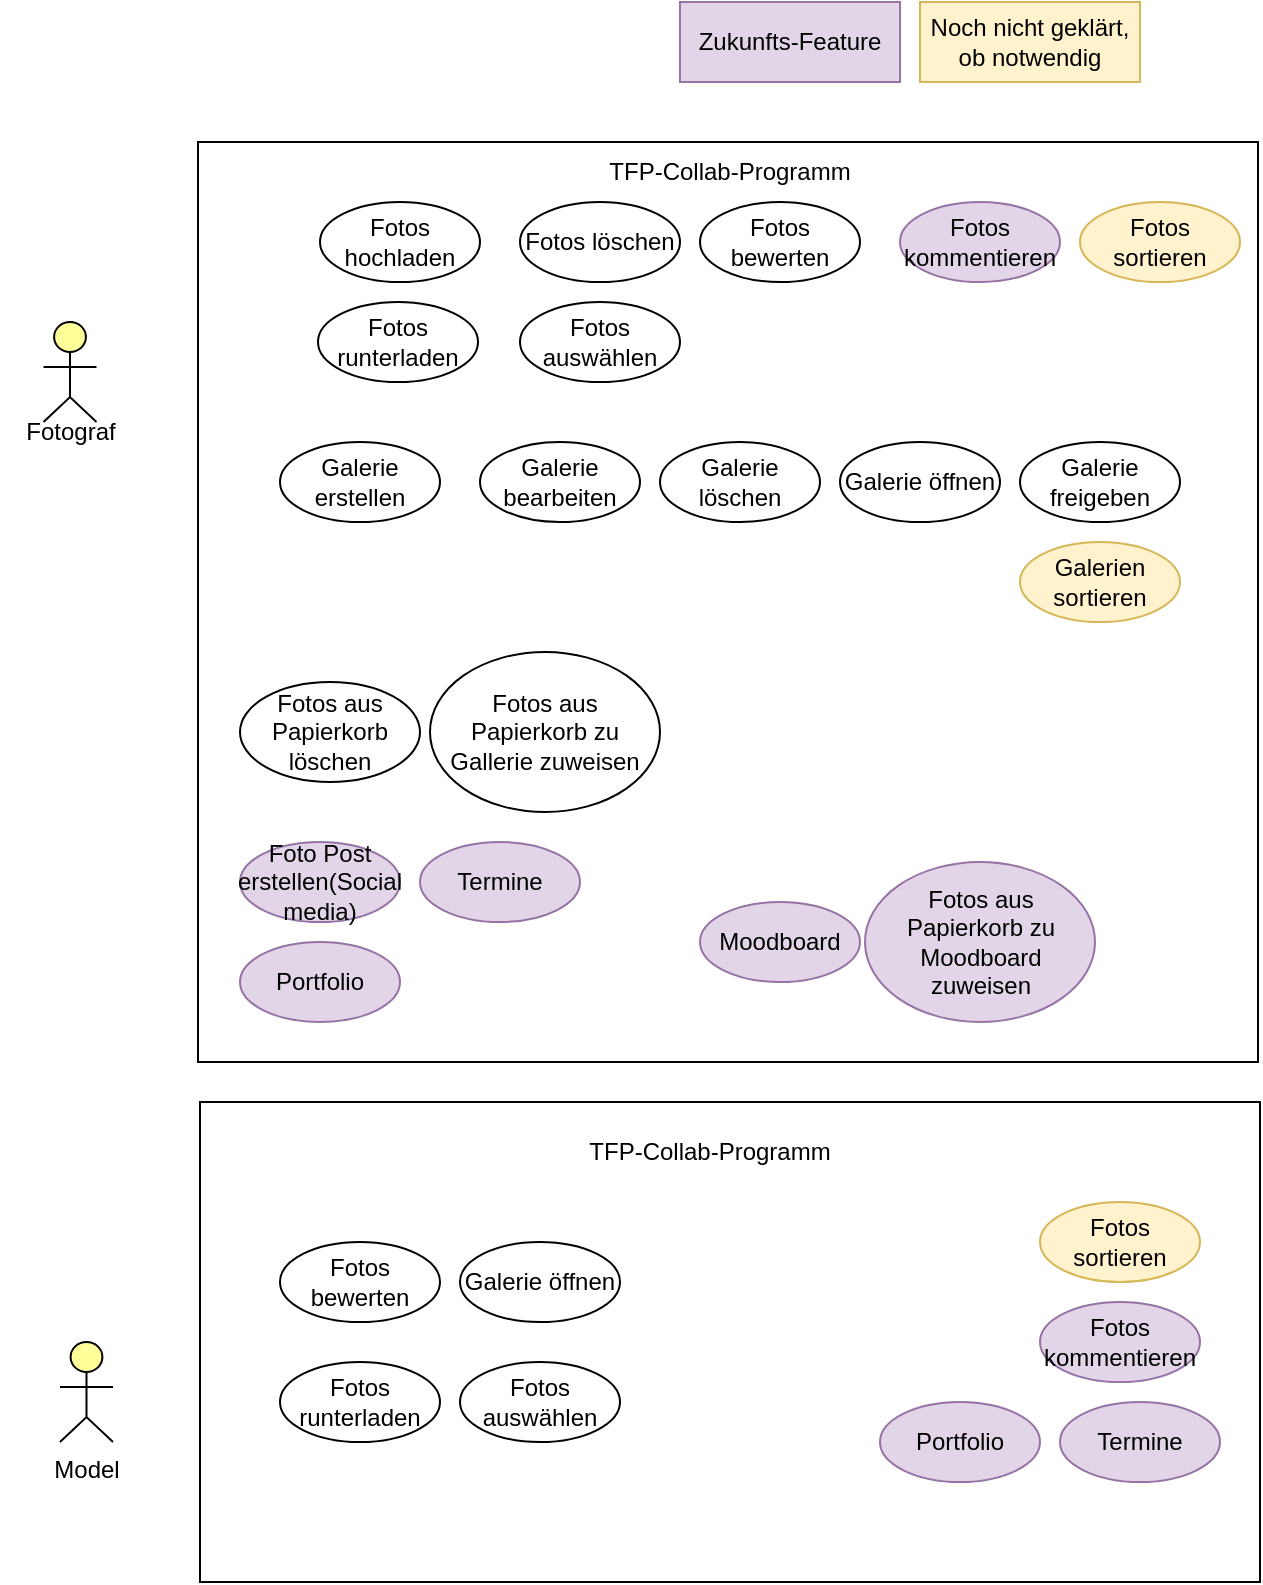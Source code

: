 <mxfile version="26.1.3">
  <diagram name="Seite-1" id="fXeEnxFSeBbVZJitEgTp">
    <mxGraphModel dx="1456" dy="871" grid="1" gridSize="10" guides="1" tooltips="1" connect="1" arrows="1" fold="1" page="1" pageScale="1" pageWidth="827" pageHeight="1169" math="0" shadow="0">
      <root>
        <mxCell id="0" />
        <mxCell id="1" parent="0" />
        <mxCell id="M2bbNXAT3qn4xKFGE8Yk-1" value="" style="whiteSpace=wrap;html=1;" vertex="1" parent="1">
          <mxGeometry x="149" y="90" width="530" height="460" as="geometry" />
        </mxCell>
        <mxCell id="M2bbNXAT3qn4xKFGE8Yk-3" value="Fotos hochladen" style="ellipse;whiteSpace=wrap;html=1;" vertex="1" parent="1">
          <mxGeometry x="210" y="120" width="80" height="40" as="geometry" />
        </mxCell>
        <mxCell id="M2bbNXAT3qn4xKFGE8Yk-9" value="" style="group" vertex="1" connectable="0" parent="1">
          <mxGeometry x="50" y="180" width="70" height="70" as="geometry" />
        </mxCell>
        <mxCell id="M2bbNXAT3qn4xKFGE8Yk-7" value="" style="html=1;outlineConnect=0;whiteSpace=wrap;fillColor=#ffff99;verticalLabelPosition=bottom;verticalAlign=top;align=center;shape=mxgraph.archimate3.actor;" vertex="1" parent="M2bbNXAT3qn4xKFGE8Yk-9">
          <mxGeometry x="21.75" width="26.5" height="50" as="geometry" />
        </mxCell>
        <mxCell id="M2bbNXAT3qn4xKFGE8Yk-8" value="&lt;div&gt;Fotograf&lt;/div&gt;" style="text;html=1;align=center;verticalAlign=middle;resizable=0;points=[];autosize=1;strokeColor=none;fillColor=none;" vertex="1" parent="M2bbNXAT3qn4xKFGE8Yk-9">
          <mxGeometry y="40" width="70" height="30" as="geometry" />
        </mxCell>
        <mxCell id="M2bbNXAT3qn4xKFGE8Yk-10" value="&lt;div&gt;TFP-Collab-Programm&lt;/div&gt;" style="text;html=1;align=center;verticalAlign=middle;whiteSpace=wrap;rounded=0;" vertex="1" parent="1">
          <mxGeometry x="350" y="90" width="130" height="30" as="geometry" />
        </mxCell>
        <mxCell id="M2bbNXAT3qn4xKFGE8Yk-12" value="Fotos löschen" style="ellipse;whiteSpace=wrap;html=1;" vertex="1" parent="1">
          <mxGeometry x="310" y="120" width="80" height="40" as="geometry" />
        </mxCell>
        <mxCell id="M2bbNXAT3qn4xKFGE8Yk-13" value="Galerie erstellen" style="ellipse;whiteSpace=wrap;html=1;" vertex="1" parent="1">
          <mxGeometry x="190" y="240" width="80" height="40" as="geometry" />
        </mxCell>
        <mxCell id="M2bbNXAT3qn4xKFGE8Yk-14" value="Galerie bearbeiten" style="ellipse;whiteSpace=wrap;html=1;" vertex="1" parent="1">
          <mxGeometry x="290" y="240" width="80" height="40" as="geometry" />
        </mxCell>
        <mxCell id="M2bbNXAT3qn4xKFGE8Yk-15" value="Galerie löschen" style="ellipse;whiteSpace=wrap;html=1;" vertex="1" parent="1">
          <mxGeometry x="380" y="240" width="80" height="40" as="geometry" />
        </mxCell>
        <mxCell id="M2bbNXAT3qn4xKFGE8Yk-16" value="Fotos sortieren" style="ellipse;whiteSpace=wrap;html=1;labelBackgroundColor=none;fillColor=#fff2cc;strokeColor=#d6b656;" vertex="1" parent="1">
          <mxGeometry x="590" y="120" width="80" height="40" as="geometry" />
        </mxCell>
        <mxCell id="M2bbNXAT3qn4xKFGE8Yk-17" value="Noch nicht geklärt, ob notwendig" style="text;html=1;align=center;verticalAlign=middle;whiteSpace=wrap;rounded=0;fillColor=#fff2cc;strokeColor=#d6b656;" vertex="1" parent="1">
          <mxGeometry x="510" y="20" width="110" height="40" as="geometry" />
        </mxCell>
        <mxCell id="M2bbNXAT3qn4xKFGE8Yk-18" value="Galerie freigeben" style="ellipse;whiteSpace=wrap;html=1;" vertex="1" parent="1">
          <mxGeometry x="560" y="240" width="80" height="40" as="geometry" />
        </mxCell>
        <mxCell id="M2bbNXAT3qn4xKFGE8Yk-19" value="Galerie öffnen" style="ellipse;whiteSpace=wrap;html=1;" vertex="1" parent="1">
          <mxGeometry x="470" y="240" width="80" height="40" as="geometry" />
        </mxCell>
        <mxCell id="M2bbNXAT3qn4xKFGE8Yk-20" value="Foto Post erstellen(Social media)" style="ellipse;whiteSpace=wrap;html=1;labelBackgroundColor=none;fillColor=#e1d5e7;strokeColor=#9673a6;" vertex="1" parent="1">
          <mxGeometry x="170" y="440" width="80" height="40" as="geometry" />
        </mxCell>
        <mxCell id="M2bbNXAT3qn4xKFGE8Yk-21" value="Zukunfts-Feature" style="text;html=1;align=center;verticalAlign=middle;whiteSpace=wrap;rounded=0;fillColor=#e1d5e7;strokeColor=#9673a6;" vertex="1" parent="1">
          <mxGeometry x="390" y="20" width="110" height="40" as="geometry" />
        </mxCell>
        <mxCell id="M2bbNXAT3qn4xKFGE8Yk-22" value="Galerien sortieren" style="ellipse;whiteSpace=wrap;html=1;labelBackgroundColor=none;fillColor=#fff2cc;strokeColor=#d6b656;" vertex="1" parent="1">
          <mxGeometry x="560" y="290" width="80" height="40" as="geometry" />
        </mxCell>
        <mxCell id="M2bbNXAT3qn4xKFGE8Yk-23" value="Termine" style="ellipse;whiteSpace=wrap;html=1;fillColor=#e1d5e7;strokeColor=#9673a6;" vertex="1" parent="1">
          <mxGeometry x="260" y="440" width="80" height="40" as="geometry" />
        </mxCell>
        <mxCell id="M2bbNXAT3qn4xKFGE8Yk-24" value="Moodboard" style="ellipse;whiteSpace=wrap;html=1;fillColor=#e1d5e7;strokeColor=#9673a6;" vertex="1" parent="1">
          <mxGeometry x="400" y="470" width="80" height="40" as="geometry" />
        </mxCell>
        <mxCell id="M2bbNXAT3qn4xKFGE8Yk-25" value="Portfolio" style="ellipse;whiteSpace=wrap;html=1;fillColor=#e1d5e7;strokeColor=#9673a6;" vertex="1" parent="1">
          <mxGeometry x="170" y="490" width="80" height="40" as="geometry" />
        </mxCell>
        <mxCell id="M2bbNXAT3qn4xKFGE8Yk-26" value="Fotos bewerten" style="ellipse;whiteSpace=wrap;html=1;" vertex="1" parent="1">
          <mxGeometry x="400" y="120" width="80" height="40" as="geometry" />
        </mxCell>
        <mxCell id="M2bbNXAT3qn4xKFGE8Yk-27" value="Model" style="html=1;outlineConnect=0;whiteSpace=wrap;fillColor=#ffff99;verticalLabelPosition=bottom;verticalAlign=top;align=center;shape=mxgraph.archimate3.actor;" vertex="1" parent="1">
          <mxGeometry x="80" y="690" width="26.5" height="50" as="geometry" />
        </mxCell>
        <mxCell id="M2bbNXAT3qn4xKFGE8Yk-30" value="" style="whiteSpace=wrap;html=1;perimeter=rectanglePerimeter;" vertex="1" parent="1">
          <mxGeometry x="150" y="570" width="530" height="240" as="geometry" />
        </mxCell>
        <mxCell id="M2bbNXAT3qn4xKFGE8Yk-28" value="Fotos runterladen" style="ellipse;whiteSpace=wrap;html=1;" vertex="1" parent="1">
          <mxGeometry x="190" y="700" width="80" height="40" as="geometry" />
        </mxCell>
        <mxCell id="M2bbNXAT3qn4xKFGE8Yk-33" value="Galerie öffnen" style="ellipse;whiteSpace=wrap;html=1;" vertex="1" parent="1">
          <mxGeometry x="280" y="640" width="80" height="40" as="geometry" />
        </mxCell>
        <mxCell id="M2bbNXAT3qn4xKFGE8Yk-34" value="Fotos sortieren" style="ellipse;whiteSpace=wrap;html=1;labelBackgroundColor=none;fillColor=#fff2cc;strokeColor=#d6b656;" vertex="1" parent="1">
          <mxGeometry x="570" y="620" width="80" height="40" as="geometry" />
        </mxCell>
        <mxCell id="M2bbNXAT3qn4xKFGE8Yk-35" value="Fotos bewerten" style="ellipse;whiteSpace=wrap;html=1;" vertex="1" parent="1">
          <mxGeometry x="190" y="640" width="80" height="40" as="geometry" />
        </mxCell>
        <mxCell id="M2bbNXAT3qn4xKFGE8Yk-36" value="Fotos runterladen" style="ellipse;whiteSpace=wrap;html=1;" vertex="1" parent="1">
          <mxGeometry x="209" y="170" width="80" height="40" as="geometry" />
        </mxCell>
        <mxCell id="M2bbNXAT3qn4xKFGE8Yk-37" value="&lt;div&gt;TFP-Collab-Programm&lt;/div&gt;" style="text;html=1;align=center;verticalAlign=middle;whiteSpace=wrap;rounded=0;" vertex="1" parent="1">
          <mxGeometry x="340" y="580" width="130" height="30" as="geometry" />
        </mxCell>
        <mxCell id="M2bbNXAT3qn4xKFGE8Yk-38" value="Fotos kommentieren" style="ellipse;whiteSpace=wrap;html=1;fillColor=#e1d5e7;strokeColor=#9673a6;" vertex="1" parent="1">
          <mxGeometry x="500" y="120" width="80" height="40" as="geometry" />
        </mxCell>
        <mxCell id="M2bbNXAT3qn4xKFGE8Yk-39" value="Fotos kommentieren" style="ellipse;whiteSpace=wrap;html=1;fillColor=#e1d5e7;strokeColor=#9673a6;" vertex="1" parent="1">
          <mxGeometry x="570" y="670" width="80" height="40" as="geometry" />
        </mxCell>
        <mxCell id="M2bbNXAT3qn4xKFGE8Yk-40" value="Fotos auswählen" style="ellipse;whiteSpace=wrap;html=1;" vertex="1" parent="1">
          <mxGeometry x="310" y="170" width="80" height="40" as="geometry" />
        </mxCell>
        <mxCell id="M2bbNXAT3qn4xKFGE8Yk-41" value="Fotos auswählen" style="ellipse;whiteSpace=wrap;html=1;" vertex="1" parent="1">
          <mxGeometry x="280" y="700" width="80" height="40" as="geometry" />
        </mxCell>
        <mxCell id="M2bbNXAT3qn4xKFGE8Yk-44" value="Termine" style="ellipse;whiteSpace=wrap;html=1;fillColor=#e1d5e7;strokeColor=#9673a6;" vertex="1" parent="1">
          <mxGeometry x="580" y="720" width="80" height="40" as="geometry" />
        </mxCell>
        <mxCell id="M2bbNXAT3qn4xKFGE8Yk-45" value="Portfolio" style="ellipse;whiteSpace=wrap;html=1;fillColor=#e1d5e7;strokeColor=#9673a6;" vertex="1" parent="1">
          <mxGeometry x="490" y="720" width="80" height="40" as="geometry" />
        </mxCell>
        <mxCell id="M2bbNXAT3qn4xKFGE8Yk-46" value="Fotos aus Papierkorb löschen" style="ellipse;whiteSpace=wrap;html=1;" vertex="1" parent="1">
          <mxGeometry x="170" y="360" width="90" height="50" as="geometry" />
        </mxCell>
        <mxCell id="M2bbNXAT3qn4xKFGE8Yk-47" value="Fotos aus Papierkorb zu Gallerie zuweisen" style="ellipse;whiteSpace=wrap;html=1;" vertex="1" parent="1">
          <mxGeometry x="265" y="345" width="115" height="80" as="geometry" />
        </mxCell>
        <mxCell id="M2bbNXAT3qn4xKFGE8Yk-48" value="Fotos aus Papierkorb zu Moodboard zuweisen" style="ellipse;whiteSpace=wrap;html=1;fillColor=#e1d5e7;strokeColor=#9673a6;" vertex="1" parent="1">
          <mxGeometry x="482.5" y="450" width="115" height="80" as="geometry" />
        </mxCell>
      </root>
    </mxGraphModel>
  </diagram>
</mxfile>

